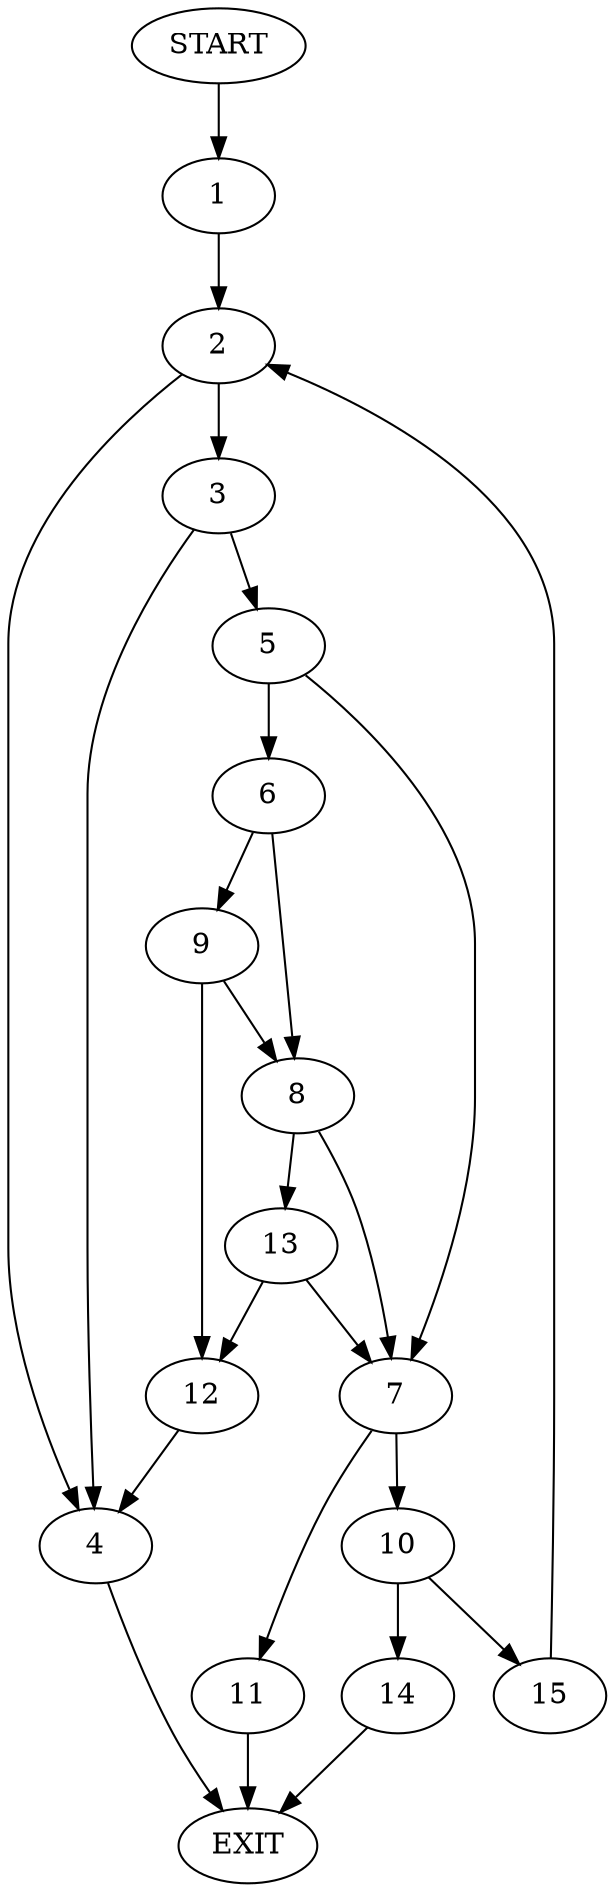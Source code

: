 digraph {
0 [label="START"]
16 [label="EXIT"]
0 -> 1
1 -> 2
2 -> 3
2 -> 4
3 -> 4
3 -> 5
4 -> 16
5 -> 6
5 -> 7
6 -> 8
6 -> 9
7 -> 10
7 -> 11
9 -> 8
9 -> 12
8 -> 13
8 -> 7
12 -> 4
13 -> 12
13 -> 7
11 -> 16
10 -> 14
10 -> 15
15 -> 2
14 -> 16
}
